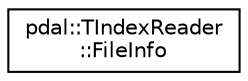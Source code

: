 digraph "Graphical Class Hierarchy"
{
  edge [fontname="Helvetica",fontsize="10",labelfontname="Helvetica",labelfontsize="10"];
  node [fontname="Helvetica",fontsize="10",shape=record];
  rankdir="LR";
  Node1 [label="pdal::TIndexReader\l::FileInfo",height=0.2,width=0.4,color="black", fillcolor="white", style="filled",URL="$classpdal_1_1TIndexReader.html#structpdal_1_1TIndexReader_1_1FileInfo"];
}
